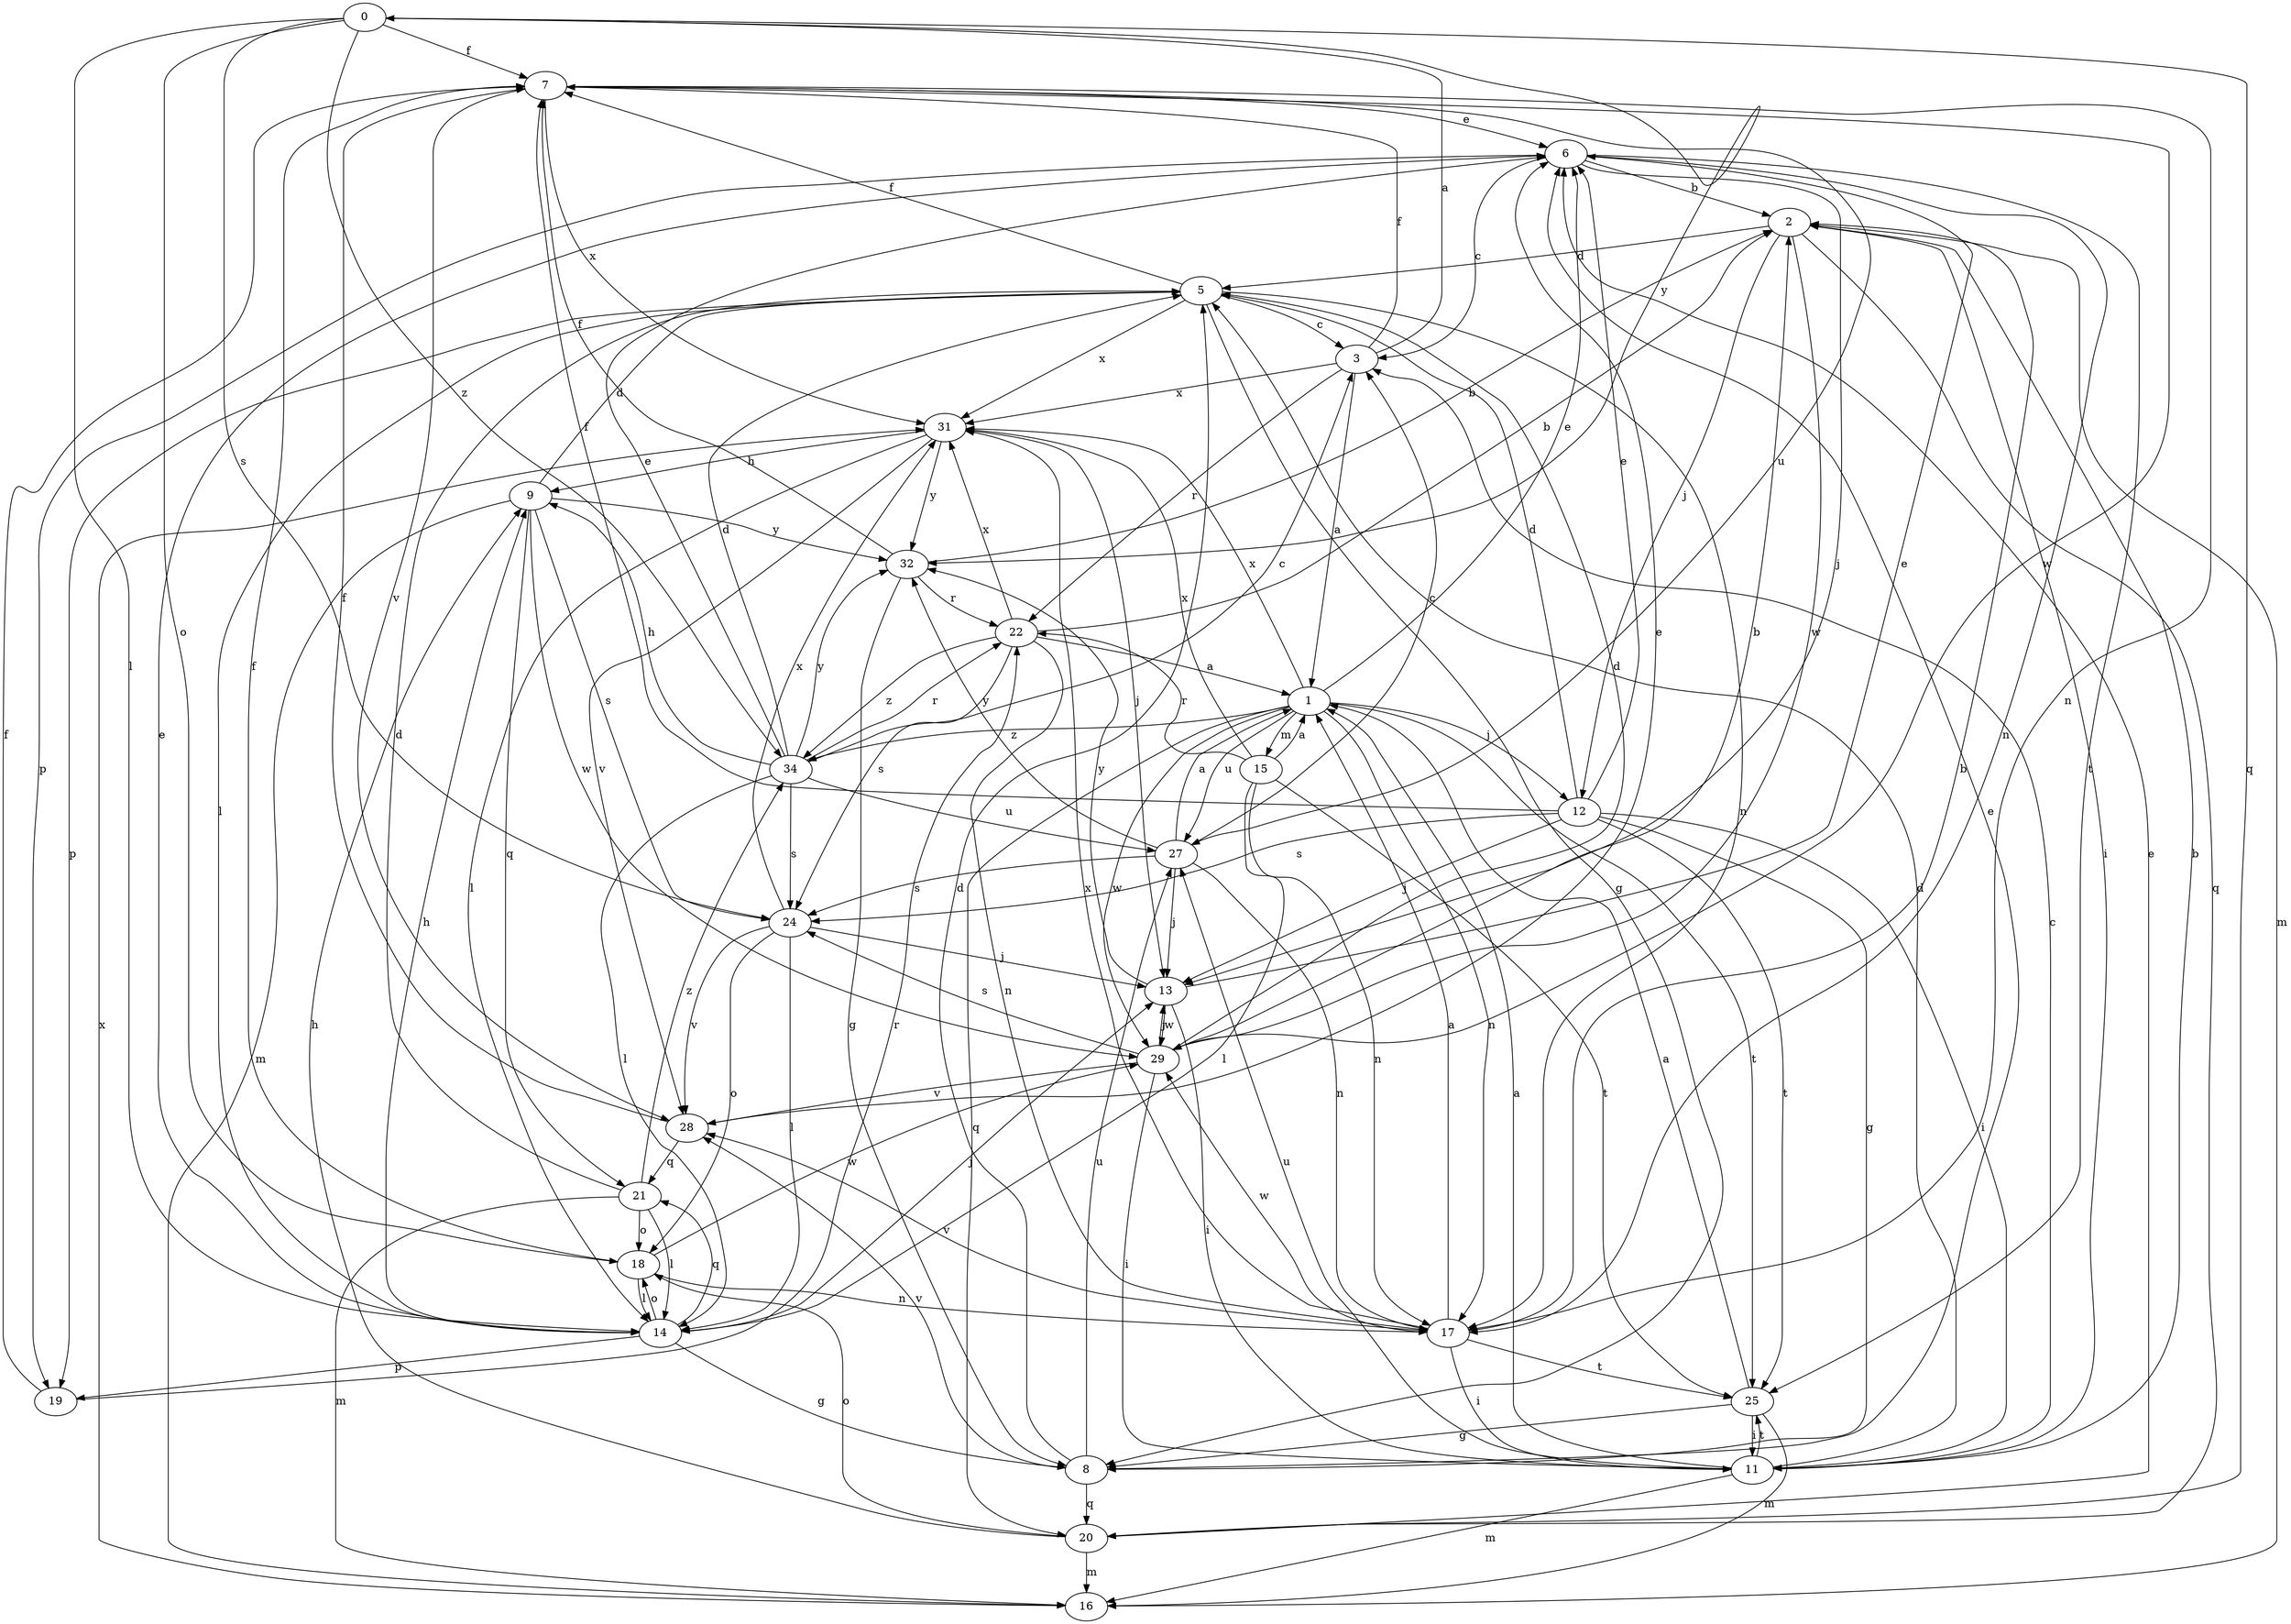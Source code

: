 strict digraph  {
0;
1;
2;
3;
5;
6;
7;
8;
9;
11;
12;
13;
14;
15;
16;
17;
18;
19;
20;
21;
22;
24;
25;
27;
28;
29;
31;
32;
34;
0 -> 7  [label=f];
0 -> 14  [label=l];
0 -> 18  [label=o];
0 -> 20  [label=q];
0 -> 24  [label=s];
0 -> 32  [label=y];
0 -> 34  [label=z];
1 -> 6  [label=e];
1 -> 12  [label=j];
1 -> 15  [label=m];
1 -> 17  [label=n];
1 -> 20  [label=q];
1 -> 25  [label=t];
1 -> 27  [label=u];
1 -> 29  [label=w];
1 -> 31  [label=x];
1 -> 34  [label=z];
2 -> 5  [label=d];
2 -> 11  [label=i];
2 -> 12  [label=j];
2 -> 16  [label=m];
2 -> 20  [label=q];
2 -> 29  [label=w];
3 -> 0  [label=a];
3 -> 1  [label=a];
3 -> 7  [label=f];
3 -> 22  [label=r];
3 -> 31  [label=x];
5 -> 3  [label=c];
5 -> 7  [label=f];
5 -> 8  [label=g];
5 -> 14  [label=l];
5 -> 17  [label=n];
5 -> 19  [label=p];
5 -> 31  [label=x];
6 -> 2  [label=b];
6 -> 3  [label=c];
6 -> 13  [label=j];
6 -> 17  [label=n];
6 -> 19  [label=p];
6 -> 25  [label=t];
7 -> 6  [label=e];
7 -> 17  [label=n];
7 -> 27  [label=u];
7 -> 28  [label=v];
7 -> 29  [label=w];
7 -> 31  [label=x];
8 -> 5  [label=d];
8 -> 6  [label=e];
8 -> 20  [label=q];
8 -> 27  [label=u];
8 -> 28  [label=v];
9 -> 5  [label=d];
9 -> 16  [label=m];
9 -> 21  [label=q];
9 -> 24  [label=s];
9 -> 29  [label=w];
9 -> 32  [label=y];
11 -> 1  [label=a];
11 -> 2  [label=b];
11 -> 3  [label=c];
11 -> 5  [label=d];
11 -> 16  [label=m];
11 -> 25  [label=t];
11 -> 27  [label=u];
12 -> 5  [label=d];
12 -> 6  [label=e];
12 -> 7  [label=f];
12 -> 8  [label=g];
12 -> 11  [label=i];
12 -> 13  [label=j];
12 -> 24  [label=s];
12 -> 25  [label=t];
13 -> 6  [label=e];
13 -> 11  [label=i];
13 -> 29  [label=w];
13 -> 32  [label=y];
14 -> 6  [label=e];
14 -> 8  [label=g];
14 -> 9  [label=h];
14 -> 13  [label=j];
14 -> 18  [label=o];
14 -> 19  [label=p];
14 -> 21  [label=q];
15 -> 1  [label=a];
15 -> 14  [label=l];
15 -> 17  [label=n];
15 -> 22  [label=r];
15 -> 25  [label=t];
15 -> 31  [label=x];
16 -> 31  [label=x];
17 -> 1  [label=a];
17 -> 2  [label=b];
17 -> 11  [label=i];
17 -> 25  [label=t];
17 -> 28  [label=v];
17 -> 29  [label=w];
17 -> 31  [label=x];
18 -> 7  [label=f];
18 -> 14  [label=l];
18 -> 17  [label=n];
18 -> 29  [label=w];
19 -> 7  [label=f];
19 -> 22  [label=r];
20 -> 6  [label=e];
20 -> 9  [label=h];
20 -> 16  [label=m];
20 -> 18  [label=o];
21 -> 5  [label=d];
21 -> 14  [label=l];
21 -> 16  [label=m];
21 -> 18  [label=o];
21 -> 34  [label=z];
22 -> 1  [label=a];
22 -> 2  [label=b];
22 -> 17  [label=n];
22 -> 24  [label=s];
22 -> 31  [label=x];
22 -> 34  [label=z];
24 -> 13  [label=j];
24 -> 14  [label=l];
24 -> 18  [label=o];
24 -> 28  [label=v];
24 -> 31  [label=x];
25 -> 1  [label=a];
25 -> 8  [label=g];
25 -> 11  [label=i];
25 -> 16  [label=m];
27 -> 1  [label=a];
27 -> 3  [label=c];
27 -> 13  [label=j];
27 -> 17  [label=n];
27 -> 24  [label=s];
27 -> 32  [label=y];
28 -> 6  [label=e];
28 -> 7  [label=f];
28 -> 21  [label=q];
29 -> 2  [label=b];
29 -> 5  [label=d];
29 -> 11  [label=i];
29 -> 13  [label=j];
29 -> 24  [label=s];
29 -> 28  [label=v];
31 -> 9  [label=h];
31 -> 13  [label=j];
31 -> 14  [label=l];
31 -> 28  [label=v];
31 -> 32  [label=y];
32 -> 2  [label=b];
32 -> 7  [label=f];
32 -> 8  [label=g];
32 -> 22  [label=r];
34 -> 3  [label=c];
34 -> 5  [label=d];
34 -> 6  [label=e];
34 -> 9  [label=h];
34 -> 14  [label=l];
34 -> 22  [label=r];
34 -> 24  [label=s];
34 -> 27  [label=u];
34 -> 32  [label=y];
}
